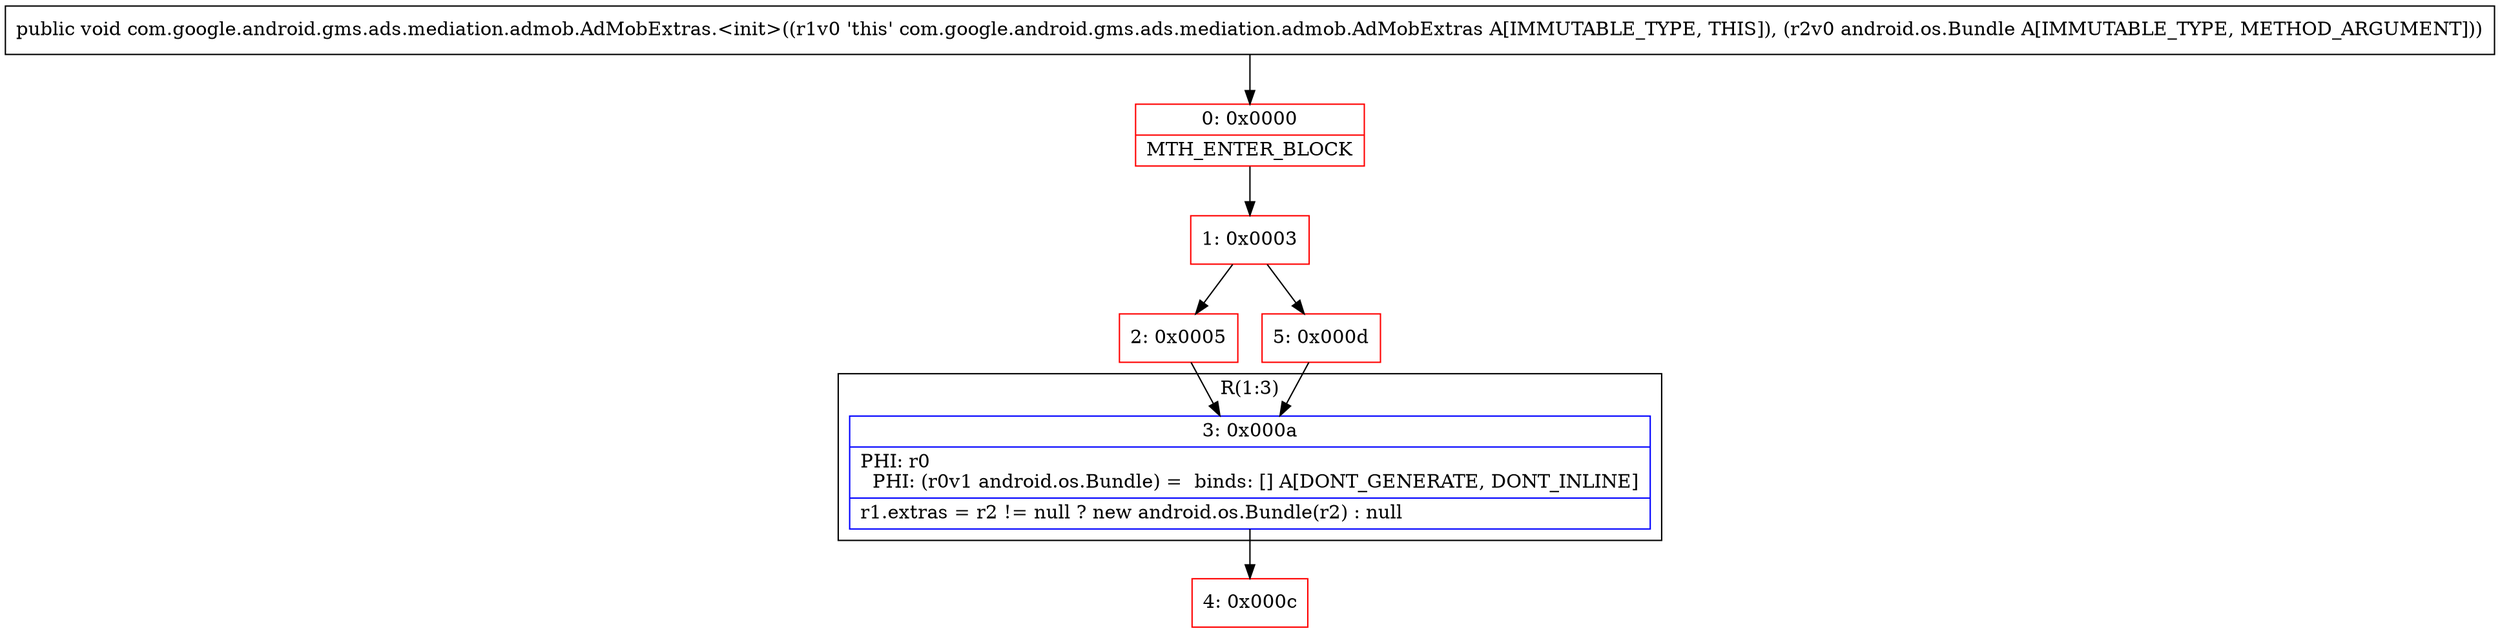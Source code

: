 digraph "CFG forcom.google.android.gms.ads.mediation.admob.AdMobExtras.\<init\>(Landroid\/os\/Bundle;)V" {
subgraph cluster_Region_1570280351 {
label = "R(1:3)";
node [shape=record,color=blue];
Node_3 [shape=record,label="{3\:\ 0x000a|PHI: r0 \l  PHI: (r0v1 android.os.Bundle) =  binds: [] A[DONT_GENERATE, DONT_INLINE]\l|r1.extras = r2 != null ? new android.os.Bundle(r2) : null\l}"];
}
Node_0 [shape=record,color=red,label="{0\:\ 0x0000|MTH_ENTER_BLOCK\l}"];
Node_1 [shape=record,color=red,label="{1\:\ 0x0003}"];
Node_2 [shape=record,color=red,label="{2\:\ 0x0005}"];
Node_4 [shape=record,color=red,label="{4\:\ 0x000c}"];
Node_5 [shape=record,color=red,label="{5\:\ 0x000d}"];
MethodNode[shape=record,label="{public void com.google.android.gms.ads.mediation.admob.AdMobExtras.\<init\>((r1v0 'this' com.google.android.gms.ads.mediation.admob.AdMobExtras A[IMMUTABLE_TYPE, THIS]), (r2v0 android.os.Bundle A[IMMUTABLE_TYPE, METHOD_ARGUMENT])) }"];
MethodNode -> Node_0;
Node_3 -> Node_4;
Node_0 -> Node_1;
Node_1 -> Node_2;
Node_1 -> Node_5;
Node_2 -> Node_3;
Node_5 -> Node_3;
}

